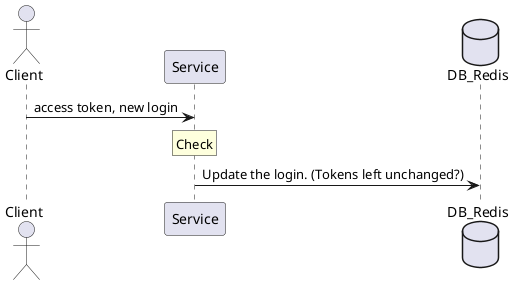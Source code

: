 @startuml
actor Client
Client -> Service: access token, new login
rnote over Service: Check
database DB_Redis
Service -> DB_Redis: Update the login. (Tokens left unchanged?)
@enduml
